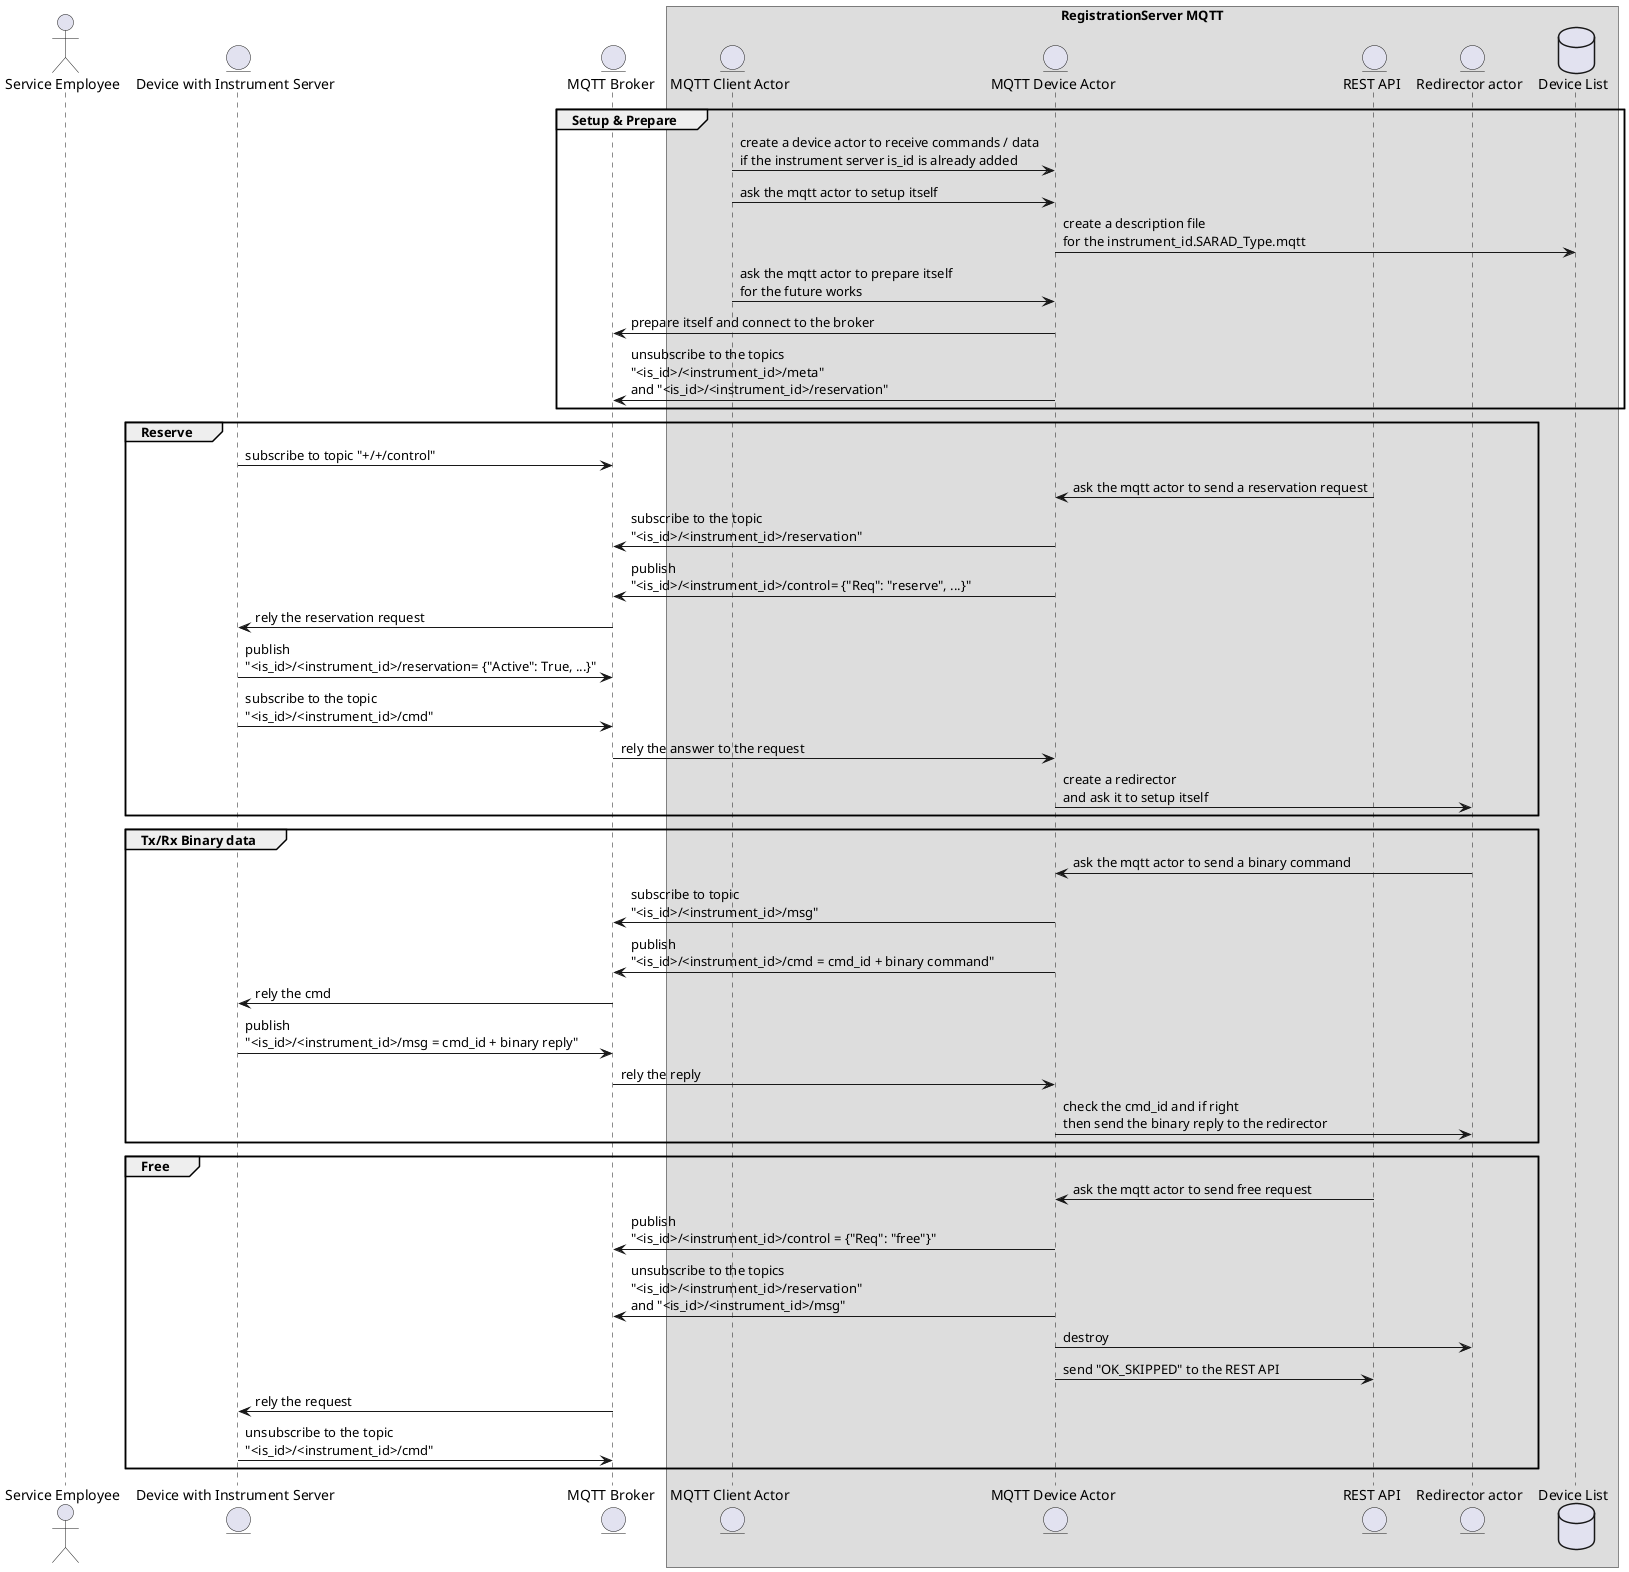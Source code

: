 @startuml
actor "Service Employee" as user
entity "Device with Instrument Server" as is_mqtt
entity "MQTT Broker" as broker
box "RegistrationServer MQTT"
entity "MQTT Client Actor" as listener
entity "MQTT Device Actor" as mqtt_actor
entity "REST API" as rest_api
entity "Redirector actor" as redirector
database "Device List" as d_list
end box

group Setup & Prepare
    listener -> mqtt_actor : create a device actor to receive commands / data\nif the instrument server is_id is already added
    listener -> mqtt_actor : ask the mqtt actor to setup itself
    mqtt_actor -> d_list : create a description file\nfor the instrument_id.SARAD_Type.mqtt
    listener -> mqtt_actor : ask the mqtt actor to prepare itself\nfor the future works
    mqtt_actor -> broker : prepare itself and connect to the broker
    mqtt_actor -> broker : unsubscribe to the topics\n"<is_id>/<instrument_id>/meta"\nand "<is_id>/<instrument_id>/reservation"
end

group Reserve
    is_mqtt -> broker : subscribe to topic "+/+/control"
    rest_api -> mqtt_actor : ask the mqtt actor to send a reservation request
    mqtt_actor -> broker : subscribe to the topic\n"<is_id>/<instrument_id>/reservation"
    mqtt_actor -> broker : publish\n"<is_id>/<instrument_id>/control= {"Req": "reserve", ...}"
    broker -> is_mqtt : rely the reservation request
    is_mqtt -> broker : publish\n"<is_id>/<instrument_id>/reservation= {"Active": True, ...}"
    is_mqtt -> broker : subscribe to the topic\n"<is_id>/<instrument_id>/cmd"
    broker -> mqtt_actor : rely the answer to the request
    mqtt_actor -> redirector : create a redirector\nand ask it to setup itself
end

group Tx/Rx Binary data
    redirector -> mqtt_actor : ask the mqtt actor to send a binary command
    mqtt_actor -> broker : subscribe to topic\n"<is_id>/<instrument_id>/msg"
    mqtt_actor -> broker : publish\n"<is_id>/<instrument_id>/cmd = cmd_id + binary command"
    broker -> is_mqtt : rely the cmd
    is_mqtt -> broker : publish\n"<is_id>/<instrument_id>/msg = cmd_id + binary reply"
    broker -> mqtt_actor : rely the reply
    mqtt_actor -> redirector : check the cmd_id and if right\nthen send the binary reply to the redirector
end

group Free
    rest_api -> mqtt_actor : ask the mqtt actor to send free request
    mqtt_actor -> broker : publish\n"<is_id>/<instrument_id>/control = {"Req": "free"}"
    mqtt_actor -> broker : unsubscribe to the topics\n"<is_id>/<instrument_id>/reservation"\nand "<is_id>/<instrument_id>/msg"
    mqtt_actor -> redirector : destroy
    mqtt_actor -> rest_api : send "OK_SKIPPED" to the REST API
    broker -> is_mqtt : rely the request
    is_mqtt -> broker : unsubscribe to the topic\n"<is_id>/<instrument_id>/cmd"
end

@enduml
